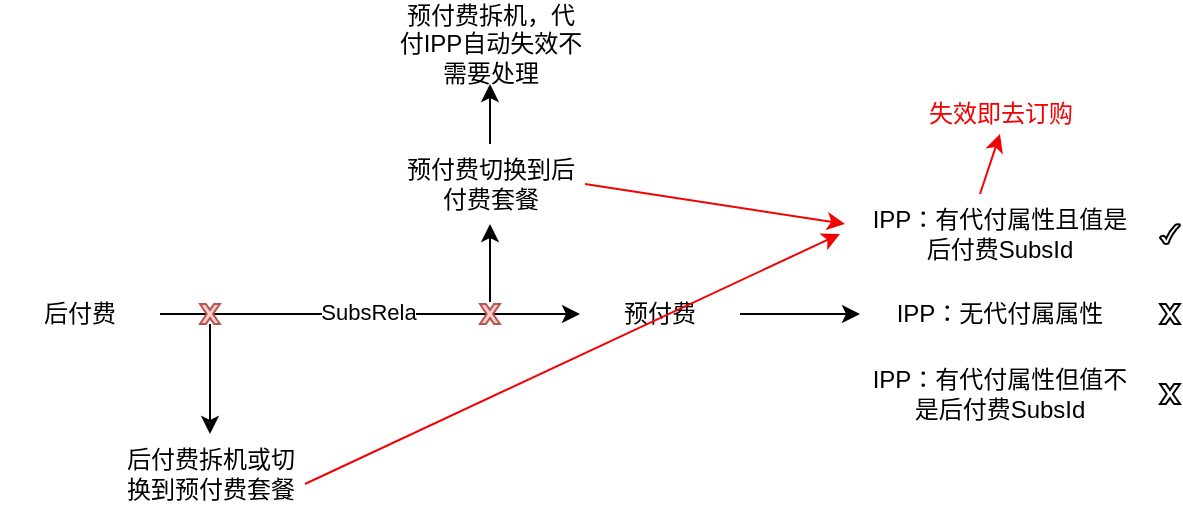 <mxfile version="22.1.5" type="github">
  <diagram name="第 1 页" id="EOdV1BollmgqZILPcuxN">
    <mxGraphModel dx="1562" dy="810" grid="1" gridSize="10" guides="1" tooltips="1" connect="1" arrows="1" fold="1" page="1" pageScale="1" pageWidth="827" pageHeight="1169" math="0" shadow="0">
      <root>
        <mxCell id="0" />
        <mxCell id="1" parent="0" />
        <mxCell id="j3yelVO45m4fkzcGHNcj-25" style="edgeStyle=orthogonalEdgeStyle;rounded=0;orthogonalLoop=1;jettySize=auto;html=1;exitX=1;exitY=0.5;exitDx=0;exitDy=0;" edge="1" parent="1" source="j3yelVO45m4fkzcGHNcj-4" target="j3yelVO45m4fkzcGHNcj-5">
          <mxGeometry relative="1" as="geometry" />
        </mxCell>
        <mxCell id="j3yelVO45m4fkzcGHNcj-26" value="SubsRela" style="edgeLabel;html=1;align=center;verticalAlign=middle;resizable=0;points=[];" vertex="1" connectable="0" parent="j3yelVO45m4fkzcGHNcj-25">
          <mxGeometry x="-0.014" y="1" relative="1" as="geometry">
            <mxPoint as="offset" />
          </mxGeometry>
        </mxCell>
        <mxCell id="j3yelVO45m4fkzcGHNcj-4" value="后付费" style="text;html=1;strokeColor=none;fillColor=none;align=center;verticalAlign=middle;whiteSpace=wrap;rounded=0;" vertex="1" parent="1">
          <mxGeometry x="90" y="720" width="80" height="40" as="geometry" />
        </mxCell>
        <mxCell id="j3yelVO45m4fkzcGHNcj-21" style="edgeStyle=orthogonalEdgeStyle;rounded=0;orthogonalLoop=1;jettySize=auto;html=1;" edge="1" parent="1" source="j3yelVO45m4fkzcGHNcj-5" target="j3yelVO45m4fkzcGHNcj-7">
          <mxGeometry relative="1" as="geometry" />
        </mxCell>
        <mxCell id="j3yelVO45m4fkzcGHNcj-43" style="edgeStyle=orthogonalEdgeStyle;rounded=0;orthogonalLoop=1;jettySize=auto;html=1;" edge="1" parent="1" target="j3yelVO45m4fkzcGHNcj-42">
          <mxGeometry relative="1" as="geometry">
            <mxPoint x="335" y="734" as="sourcePoint" />
            <Array as="points">
              <mxPoint x="335" y="734" />
            </Array>
          </mxGeometry>
        </mxCell>
        <mxCell id="j3yelVO45m4fkzcGHNcj-5" value="预付费" style="text;html=1;strokeColor=none;fillColor=none;align=center;verticalAlign=middle;whiteSpace=wrap;rounded=0;" vertex="1" parent="1">
          <mxGeometry x="380" y="720" width="80" height="40" as="geometry" />
        </mxCell>
        <mxCell id="j3yelVO45m4fkzcGHNcj-6" value="IPP：有代付属性且值是后付费SubsId" style="text;html=1;strokeColor=none;fillColor=none;align=center;verticalAlign=middle;whiteSpace=wrap;rounded=0;" vertex="1" parent="1">
          <mxGeometry x="520" y="680" width="140" height="40" as="geometry" />
        </mxCell>
        <mxCell id="j3yelVO45m4fkzcGHNcj-7" value="IPP：无代付属属性" style="text;html=1;strokeColor=none;fillColor=none;align=center;verticalAlign=middle;whiteSpace=wrap;rounded=0;" vertex="1" parent="1">
          <mxGeometry x="520" y="720" width="140" height="40" as="geometry" />
        </mxCell>
        <mxCell id="j3yelVO45m4fkzcGHNcj-8" value="IPP：有代付属性但值不是后付费SubsId" style="text;html=1;strokeColor=none;fillColor=none;align=center;verticalAlign=middle;whiteSpace=wrap;rounded=0;" vertex="1" parent="1">
          <mxGeometry x="520" y="760" width="140" height="40" as="geometry" />
        </mxCell>
        <mxCell id="j3yelVO45m4fkzcGHNcj-15" value="" style="verticalLabelPosition=bottom;verticalAlign=top;html=1;shape=mxgraph.basic.tick" vertex="1" parent="1">
          <mxGeometry x="670" y="695" width="10" height="10" as="geometry" />
        </mxCell>
        <mxCell id="j3yelVO45m4fkzcGHNcj-16" value="" style="verticalLabelPosition=bottom;verticalAlign=top;html=1;shape=mxgraph.basic.x" vertex="1" parent="1">
          <mxGeometry x="670" y="735" width="10" height="10" as="geometry" />
        </mxCell>
        <mxCell id="j3yelVO45m4fkzcGHNcj-24" value="" style="verticalLabelPosition=bottom;verticalAlign=top;html=1;shape=mxgraph.basic.x" vertex="1" parent="1">
          <mxGeometry x="670" y="775" width="10" height="10" as="geometry" />
        </mxCell>
        <mxCell id="j3yelVO45m4fkzcGHNcj-34" style="edgeStyle=orthogonalEdgeStyle;rounded=0;orthogonalLoop=1;jettySize=auto;html=1;entryX=0.5;entryY=0;entryDx=0;entryDy=0;" edge="1" parent="1" source="j3yelVO45m4fkzcGHNcj-27" target="j3yelVO45m4fkzcGHNcj-40">
          <mxGeometry relative="1" as="geometry">
            <mxPoint x="225" y="775" as="targetPoint" />
          </mxGeometry>
        </mxCell>
        <mxCell id="j3yelVO45m4fkzcGHNcj-27" value="" style="verticalLabelPosition=bottom;verticalAlign=top;html=1;shape=mxgraph.basic.x;fillColor=#f8cecc;strokeColor=#b85450;" vertex="1" parent="1">
          <mxGeometry x="190" y="735" width="10" height="10" as="geometry" />
        </mxCell>
        <mxCell id="j3yelVO45m4fkzcGHNcj-33" value="" style="verticalLabelPosition=bottom;verticalAlign=top;html=1;shape=mxgraph.basic.x;fillColor=#f8cecc;strokeColor=#b85450;" vertex="1" parent="1">
          <mxGeometry x="330" y="735" width="10" height="10" as="geometry" />
        </mxCell>
        <mxCell id="j3yelVO45m4fkzcGHNcj-40" value="后付费拆机或切换到预付费套餐" style="text;html=1;strokeColor=none;fillColor=none;align=center;verticalAlign=middle;whiteSpace=wrap;rounded=0;" vertex="1" parent="1">
          <mxGeometry x="147.5" y="800" width="95" height="40" as="geometry" />
        </mxCell>
        <mxCell id="j3yelVO45m4fkzcGHNcj-49" value="" style="edgeStyle=orthogonalEdgeStyle;rounded=0;orthogonalLoop=1;jettySize=auto;html=1;" edge="1" parent="1" source="j3yelVO45m4fkzcGHNcj-42" target="j3yelVO45m4fkzcGHNcj-48">
          <mxGeometry relative="1" as="geometry" />
        </mxCell>
        <mxCell id="j3yelVO45m4fkzcGHNcj-42" value="预付费切换到后付费套餐" style="text;html=1;strokeColor=none;fillColor=none;align=center;verticalAlign=middle;whiteSpace=wrap;rounded=0;" vertex="1" parent="1">
          <mxGeometry x="287.5" y="655" width="95" height="40" as="geometry" />
        </mxCell>
        <mxCell id="j3yelVO45m4fkzcGHNcj-48" value="预付费拆机，代付IPP自动失效不需要处理" style="text;html=1;strokeColor=none;fillColor=none;align=center;verticalAlign=middle;whiteSpace=wrap;rounded=0;" vertex="1" parent="1">
          <mxGeometry x="287.5" y="585" width="95" height="40" as="geometry" />
        </mxCell>
        <mxCell id="j3yelVO45m4fkzcGHNcj-54" value="" style="endArrow=classic;html=1;rounded=0;fillColor=#f8cecc;strokeColor=#F20202;" edge="1" parent="1">
          <mxGeometry width="50" height="50" relative="1" as="geometry">
            <mxPoint x="242.5" y="825" as="sourcePoint" />
            <mxPoint x="510" y="700" as="targetPoint" />
          </mxGeometry>
        </mxCell>
        <mxCell id="j3yelVO45m4fkzcGHNcj-55" value="" style="endArrow=classic;html=1;rounded=0;fillColor=#f8cecc;strokeColor=#F20202;" edge="1" parent="1">
          <mxGeometry width="50" height="50" relative="1" as="geometry">
            <mxPoint x="382.5" y="675" as="sourcePoint" />
            <mxPoint x="512.5" y="695" as="targetPoint" />
          </mxGeometry>
        </mxCell>
        <mxCell id="j3yelVO45m4fkzcGHNcj-58" value="" style="endArrow=classic;html=1;rounded=0;fillColor=#f8cecc;strokeColor=#F20202;" edge="1" parent="1">
          <mxGeometry width="50" height="50" relative="1" as="geometry">
            <mxPoint x="580" y="680" as="sourcePoint" />
            <mxPoint x="590" y="650" as="targetPoint" />
          </mxGeometry>
        </mxCell>
        <mxCell id="j3yelVO45m4fkzcGHNcj-59" value="失效即去订购" style="text;html=1;align=center;verticalAlign=middle;resizable=0;points=[];autosize=1;strokeColor=none;fillColor=none;fontColor=#F20202;" vertex="1" parent="1">
          <mxGeometry x="540" y="625" width="100" height="30" as="geometry" />
        </mxCell>
      </root>
    </mxGraphModel>
  </diagram>
</mxfile>
